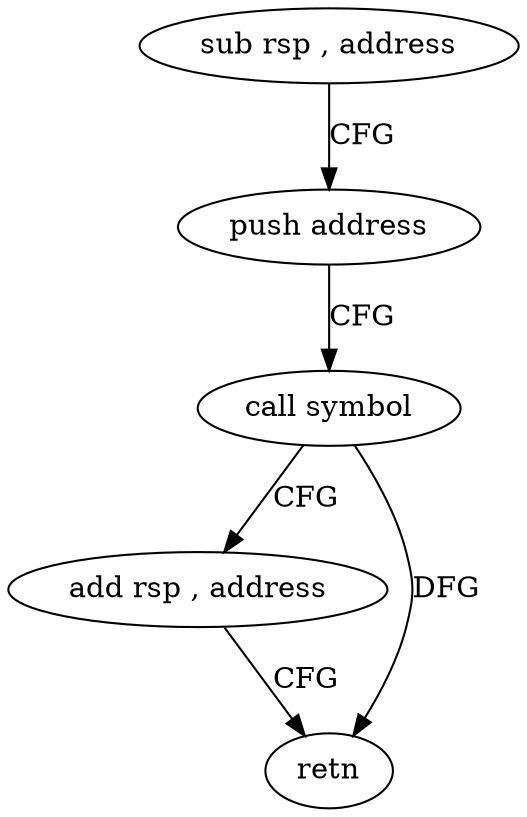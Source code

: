 digraph "func" {
"208068" [label = "sub rsp , address" ]
"208072" [label = "push address" ]
"208074" [label = "call symbol" ]
"208079" [label = "add rsp , address" ]
"208083" [label = "retn" ]
"208068" -> "208072" [ label = "CFG" ]
"208072" -> "208074" [ label = "CFG" ]
"208074" -> "208079" [ label = "CFG" ]
"208074" -> "208083" [ label = "DFG" ]
"208079" -> "208083" [ label = "CFG" ]
}
